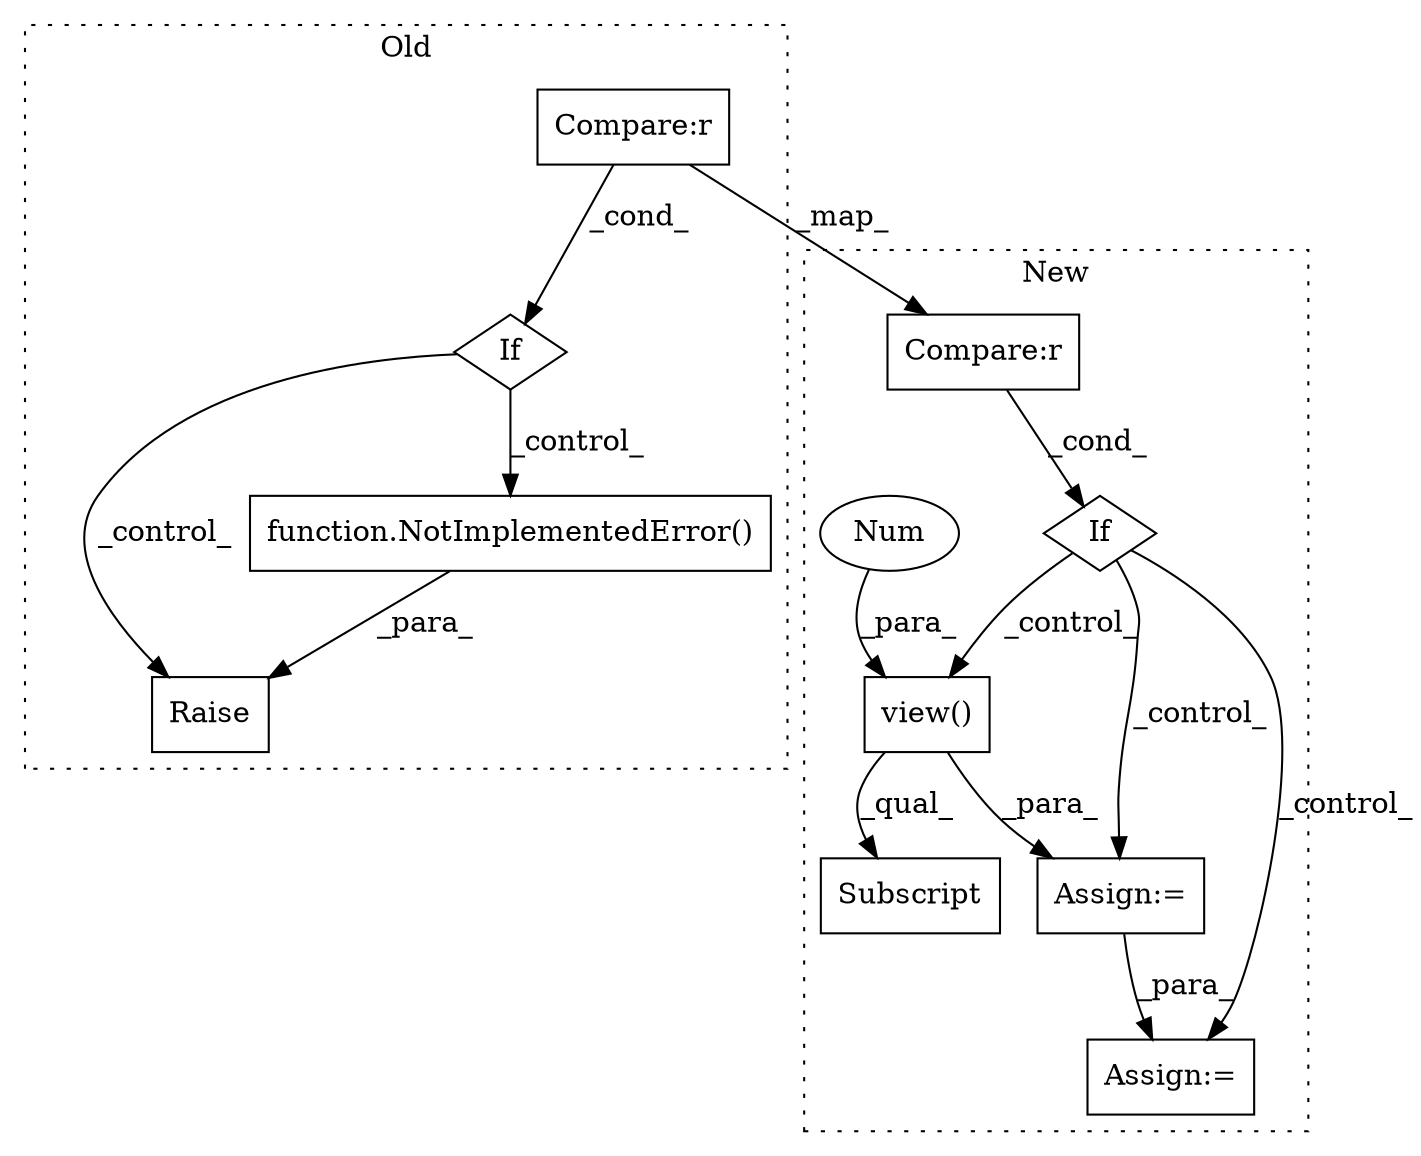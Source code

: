 digraph G {
subgraph cluster0 {
1 [label="Raise" a="91" s="6651" l="6" shape="box"];
7 [label="Compare:r" a="40" s="6574" l="32" shape="box"];
9 [label="If" a="96" s="6571" l="3" shape="diamond"];
10 [label="function.NotImplementedError()" a="75" s="6657" l="21" shape="box"];
label = "Old";
style="dotted";
}
subgraph cluster1 {
2 [label="view()" a="75" s="7002,7046" l="39,1" shape="box"];
3 [label="Assign:=" a="68" s="6981" l="3" shape="box"];
4 [label="Assign:=" a="68" s="7433" l="3" shape="box"];
5 [label="Num" a="76" s="7045" l="1" shape="ellipse"];
6 [label="If" a="96" s="6608" l="3" shape="diamond"];
8 [label="Compare:r" a="40" s="6625" l="32" shape="box"];
11 [label="Subscript" a="63" s="7002,0" l="51,0" shape="box"];
label = "New";
style="dotted";
}
2 -> 11 [label="_qual_"];
2 -> 3 [label="_para_"];
3 -> 4 [label="_para_"];
5 -> 2 [label="_para_"];
6 -> 3 [label="_control_"];
6 -> 4 [label="_control_"];
6 -> 2 [label="_control_"];
7 -> 9 [label="_cond_"];
7 -> 8 [label="_map_"];
8 -> 6 [label="_cond_"];
9 -> 10 [label="_control_"];
9 -> 1 [label="_control_"];
10 -> 1 [label="_para_"];
}